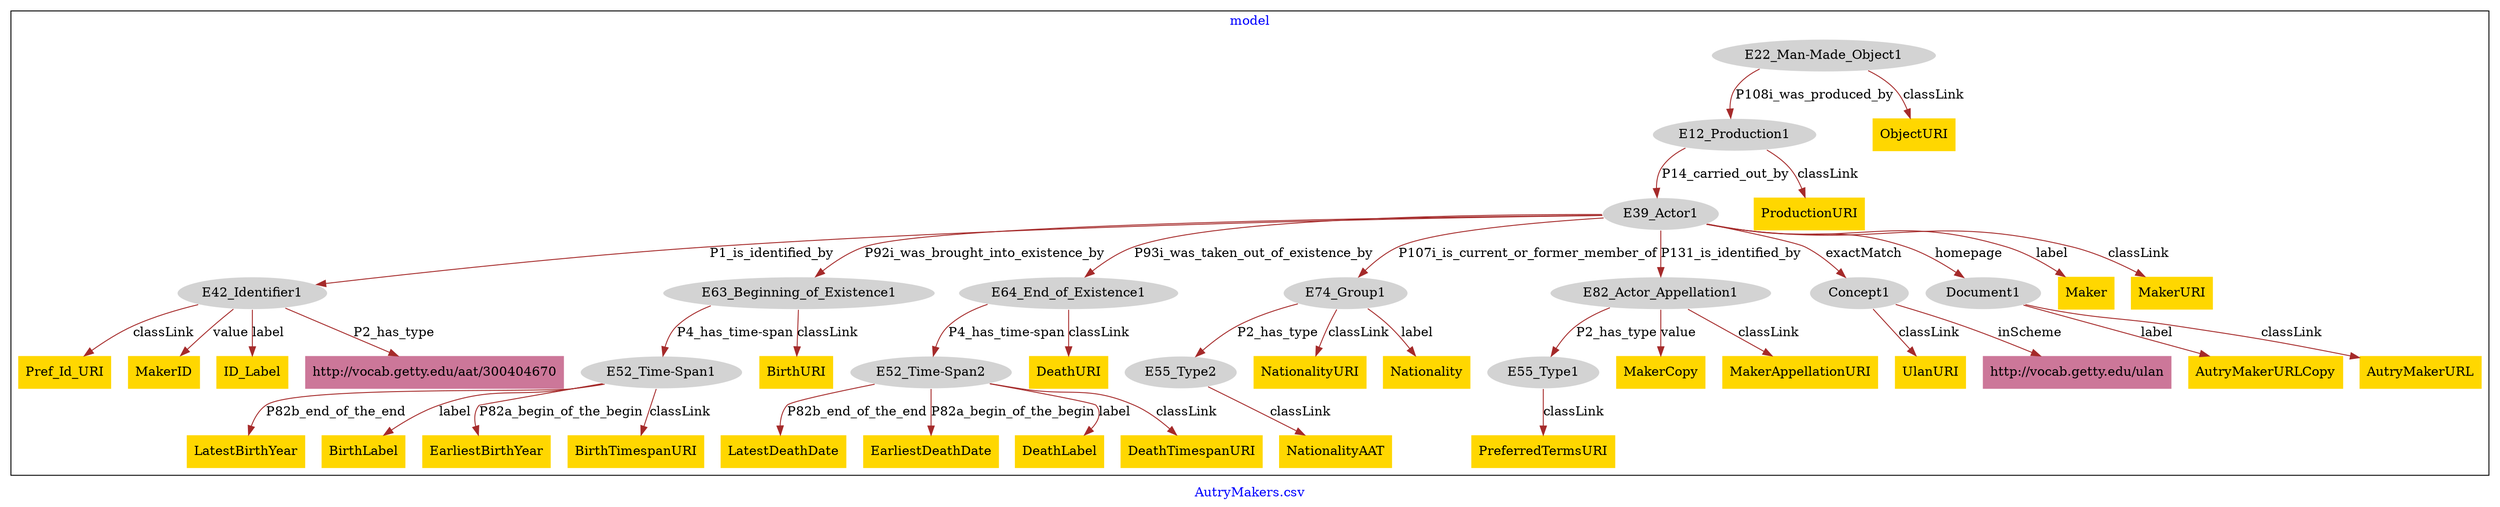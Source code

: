 digraph n0 {
fontcolor="blue"
remincross="true"
label="AutryMakers.csv"
subgraph cluster {
label="model"
n2[style="filled",color="white",fillcolor="lightgray",label="E12_Production1"];
n3[style="filled",color="white",fillcolor="lightgray",label="E39_Actor1"];
n4[style="filled",color="white",fillcolor="lightgray",label="E22_Man-Made_Object1"];
n5[style="filled",color="white",fillcolor="lightgray",label="E42_Identifier1"];
n6[style="filled",color="white",fillcolor="lightgray",label="E63_Beginning_of_Existence1"];
n7[style="filled",color="white",fillcolor="lightgray",label="E64_End_of_Existence1"];
n8[style="filled",color="white",fillcolor="lightgray",label="E74_Group1"];
n9[style="filled",color="white",fillcolor="lightgray",label="E82_Actor_Appellation1"];
n10[style="filled",color="white",fillcolor="lightgray",label="Concept1"];
n11[style="filled",color="white",fillcolor="lightgray",label="Document1"];
n12[style="filled",color="white",fillcolor="lightgray",label="E52_Time-Span1"];
n13[style="filled",color="white",fillcolor="lightgray",label="E52_Time-Span2"];
n14[style="filled",color="white",fillcolor="lightgray",label="E55_Type2"];
n15[style="filled",color="white",fillcolor="lightgray",label="E55_Type1"];
n16[shape="plaintext",style="filled",fillcolor="gold",label="ProductionURI"];
n17[shape="plaintext",style="filled",fillcolor="gold",label="NationalityAAT"];
n18[shape="plaintext",style="filled",fillcolor="gold",label="DeathURI"];
n19[shape="plaintext",style="filled",fillcolor="gold",label="Pref_Id_URI"];
n20[shape="plaintext",style="filled",fillcolor="gold",label="PreferredTermsURI"];
n21[shape="plaintext",style="filled",fillcolor="gold",label="MakerID"];
n22[shape="plaintext",style="filled",fillcolor="gold",label="LatestBirthYear"];
n23[shape="plaintext",style="filled",fillcolor="gold",label="Maker"];
n24[shape="plaintext",style="filled",fillcolor="gold",label="ObjectURI"];
n25[shape="plaintext",style="filled",fillcolor="gold",label="MakerURI"];
n26[shape="plaintext",style="filled",fillcolor="gold",label="BirthLabel"];
n27[shape="plaintext",style="filled",fillcolor="gold",label="LatestDeathDate"];
n28[shape="plaintext",style="filled",fillcolor="gold",label="EarliestBirthYear"];
n29[shape="plaintext",style="filled",fillcolor="gold",label="EarliestDeathDate"];
n30[shape="plaintext",style="filled",fillcolor="gold",label="MakerCopy"];
n31[shape="plaintext",style="filled",fillcolor="gold",label="BirthTimespanURI"];
n32[shape="plaintext",style="filled",fillcolor="gold",label="DeathLabel"];
n33[shape="plaintext",style="filled",fillcolor="gold",label="ID_Label"];
n34[shape="plaintext",style="filled",fillcolor="gold",label="BirthURI"];
n35[shape="plaintext",style="filled",fillcolor="gold",label="AutryMakerURLCopy"];
n36[shape="plaintext",style="filled",fillcolor="gold",label="MakerAppellationURI"];
n37[shape="plaintext",style="filled",fillcolor="gold",label="NationalityURI"];
n38[shape="plaintext",style="filled",fillcolor="gold",label="UlanURI"];
n39[shape="plaintext",style="filled",fillcolor="gold",label="DeathTimespanURI"];
n40[shape="plaintext",style="filled",fillcolor="gold",label="AutryMakerURL"];
n41[shape="plaintext",style="filled",fillcolor="gold",label="Nationality"];
n42[shape="plaintext",style="filled",fillcolor="#CC7799",label="http://vocab.getty.edu/aat/300404670"];
n43[shape="plaintext",style="filled",fillcolor="#CC7799",label="http://vocab.getty.edu/ulan"];
}
n2 -> n3[color="brown",fontcolor="black",label="P14_carried_out_by"]
n4 -> n2[color="brown",fontcolor="black",label="P108i_was_produced_by"]
n3 -> n5[color="brown",fontcolor="black",label="P1_is_identified_by"]
n3 -> n6[color="brown",fontcolor="black",label="P92i_was_brought_into_existence_by"]
n3 -> n7[color="brown",fontcolor="black",label="P93i_was_taken_out_of_existence_by"]
n3 -> n8[color="brown",fontcolor="black",label="P107i_is_current_or_former_member_of"]
n3 -> n9[color="brown",fontcolor="black",label="P131_is_identified_by"]
n3 -> n10[color="brown",fontcolor="black",label="exactMatch"]
n3 -> n11[color="brown",fontcolor="black",label="homepage"]
n6 -> n12[color="brown",fontcolor="black",label="P4_has_time-span"]
n7 -> n13[color="brown",fontcolor="black",label="P4_has_time-span"]
n8 -> n14[color="brown",fontcolor="black",label="P2_has_type"]
n9 -> n15[color="brown",fontcolor="black",label="P2_has_type"]
n2 -> n16[color="brown",fontcolor="black",label="classLink"]
n14 -> n17[color="brown",fontcolor="black",label="classLink"]
n7 -> n18[color="brown",fontcolor="black",label="classLink"]
n5 -> n19[color="brown",fontcolor="black",label="classLink"]
n15 -> n20[color="brown",fontcolor="black",label="classLink"]
n5 -> n21[color="brown",fontcolor="black",label="value"]
n12 -> n22[color="brown",fontcolor="black",label="P82b_end_of_the_end"]
n3 -> n23[color="brown",fontcolor="black",label="label"]
n4 -> n24[color="brown",fontcolor="black",label="classLink"]
n3 -> n25[color="brown",fontcolor="black",label="classLink"]
n12 -> n26[color="brown",fontcolor="black",label="label"]
n13 -> n27[color="brown",fontcolor="black",label="P82b_end_of_the_end"]
n12 -> n28[color="brown",fontcolor="black",label="P82a_begin_of_the_begin"]
n13 -> n29[color="brown",fontcolor="black",label="P82a_begin_of_the_begin"]
n9 -> n30[color="brown",fontcolor="black",label="value"]
n12 -> n31[color="brown",fontcolor="black",label="classLink"]
n13 -> n32[color="brown",fontcolor="black",label="label"]
n5 -> n33[color="brown",fontcolor="black",label="label"]
n6 -> n34[color="brown",fontcolor="black",label="classLink"]
n11 -> n35[color="brown",fontcolor="black",label="label"]
n9 -> n36[color="brown",fontcolor="black",label="classLink"]
n8 -> n37[color="brown",fontcolor="black",label="classLink"]
n10 -> n38[color="brown",fontcolor="black",label="classLink"]
n13 -> n39[color="brown",fontcolor="black",label="classLink"]
n11 -> n40[color="brown",fontcolor="black",label="classLink"]
n8 -> n41[color="brown",fontcolor="black",label="label"]
n5 -> n42[color="brown",fontcolor="black",label="P2_has_type"]
n10 -> n43[color="brown",fontcolor="black",label="inScheme"]
}

